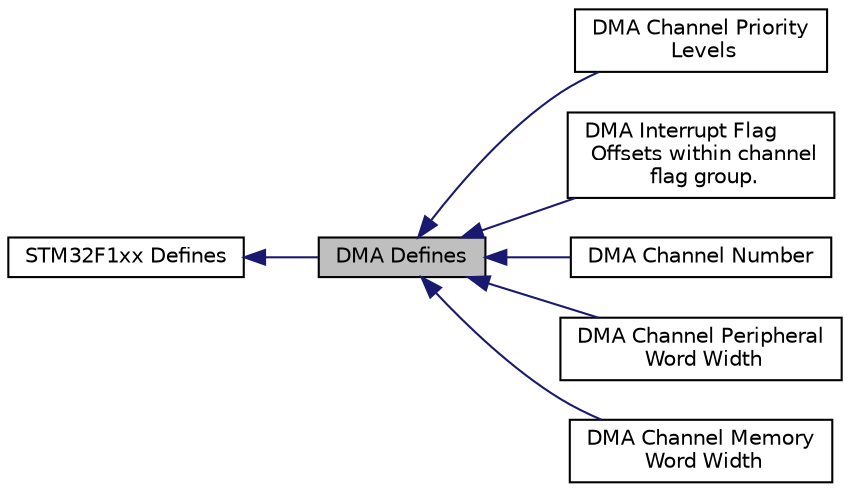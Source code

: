 digraph "DMA Defines"
{
  edge [fontname="Helvetica",fontsize="10",labelfontname="Helvetica",labelfontsize="10"];
  node [fontname="Helvetica",fontsize="10",shape=record];
  rankdir=LR;
  Node1 [label="STM32F1xx Defines",height=0.2,width=0.4,color="black", fillcolor="white", style="filled",URL="$group__STM32F1xx__defines.html",tooltip="Defined Constants and Types for the STM32F1xx series."];
  Node3 [label="DMA Channel Priority\l Levels",height=0.2,width=0.4,color="black", fillcolor="white", style="filled",URL="$group__dma__ch__pri.html"];
  Node2 [label="DMA Interrupt Flag\l Offsets within channel\l flag group.",height=0.2,width=0.4,color="black", fillcolor="white", style="filled",URL="$group__dma__if__offset.html"];
  Node6 [label="DMA Channel Number",height=0.2,width=0.4,color="black", fillcolor="white", style="filled",URL="$group__dma__ch.html"];
  Node5 [label="DMA Channel Peripheral\l Word Width",height=0.2,width=0.4,color="black", fillcolor="white", style="filled",URL="$group__dma__ch__perwidth.html"];
  Node4 [label="DMA Channel Memory\l Word Width",height=0.2,width=0.4,color="black", fillcolor="white", style="filled",URL="$group__dma__ch__memwidth.html"];
  Node0 [label="DMA Defines",height=0.2,width=0.4,color="black", fillcolor="grey75", style="filled" fontcolor="black"];
  Node1->Node0 [shape=plaintext, color="midnightblue", dir="back", style="solid"];
  Node0->Node2 [shape=plaintext, color="midnightblue", dir="back", style="solid"];
  Node0->Node3 [shape=plaintext, color="midnightblue", dir="back", style="solid"];
  Node0->Node4 [shape=plaintext, color="midnightblue", dir="back", style="solid"];
  Node0->Node5 [shape=plaintext, color="midnightblue", dir="back", style="solid"];
  Node0->Node6 [shape=plaintext, color="midnightblue", dir="back", style="solid"];
}
